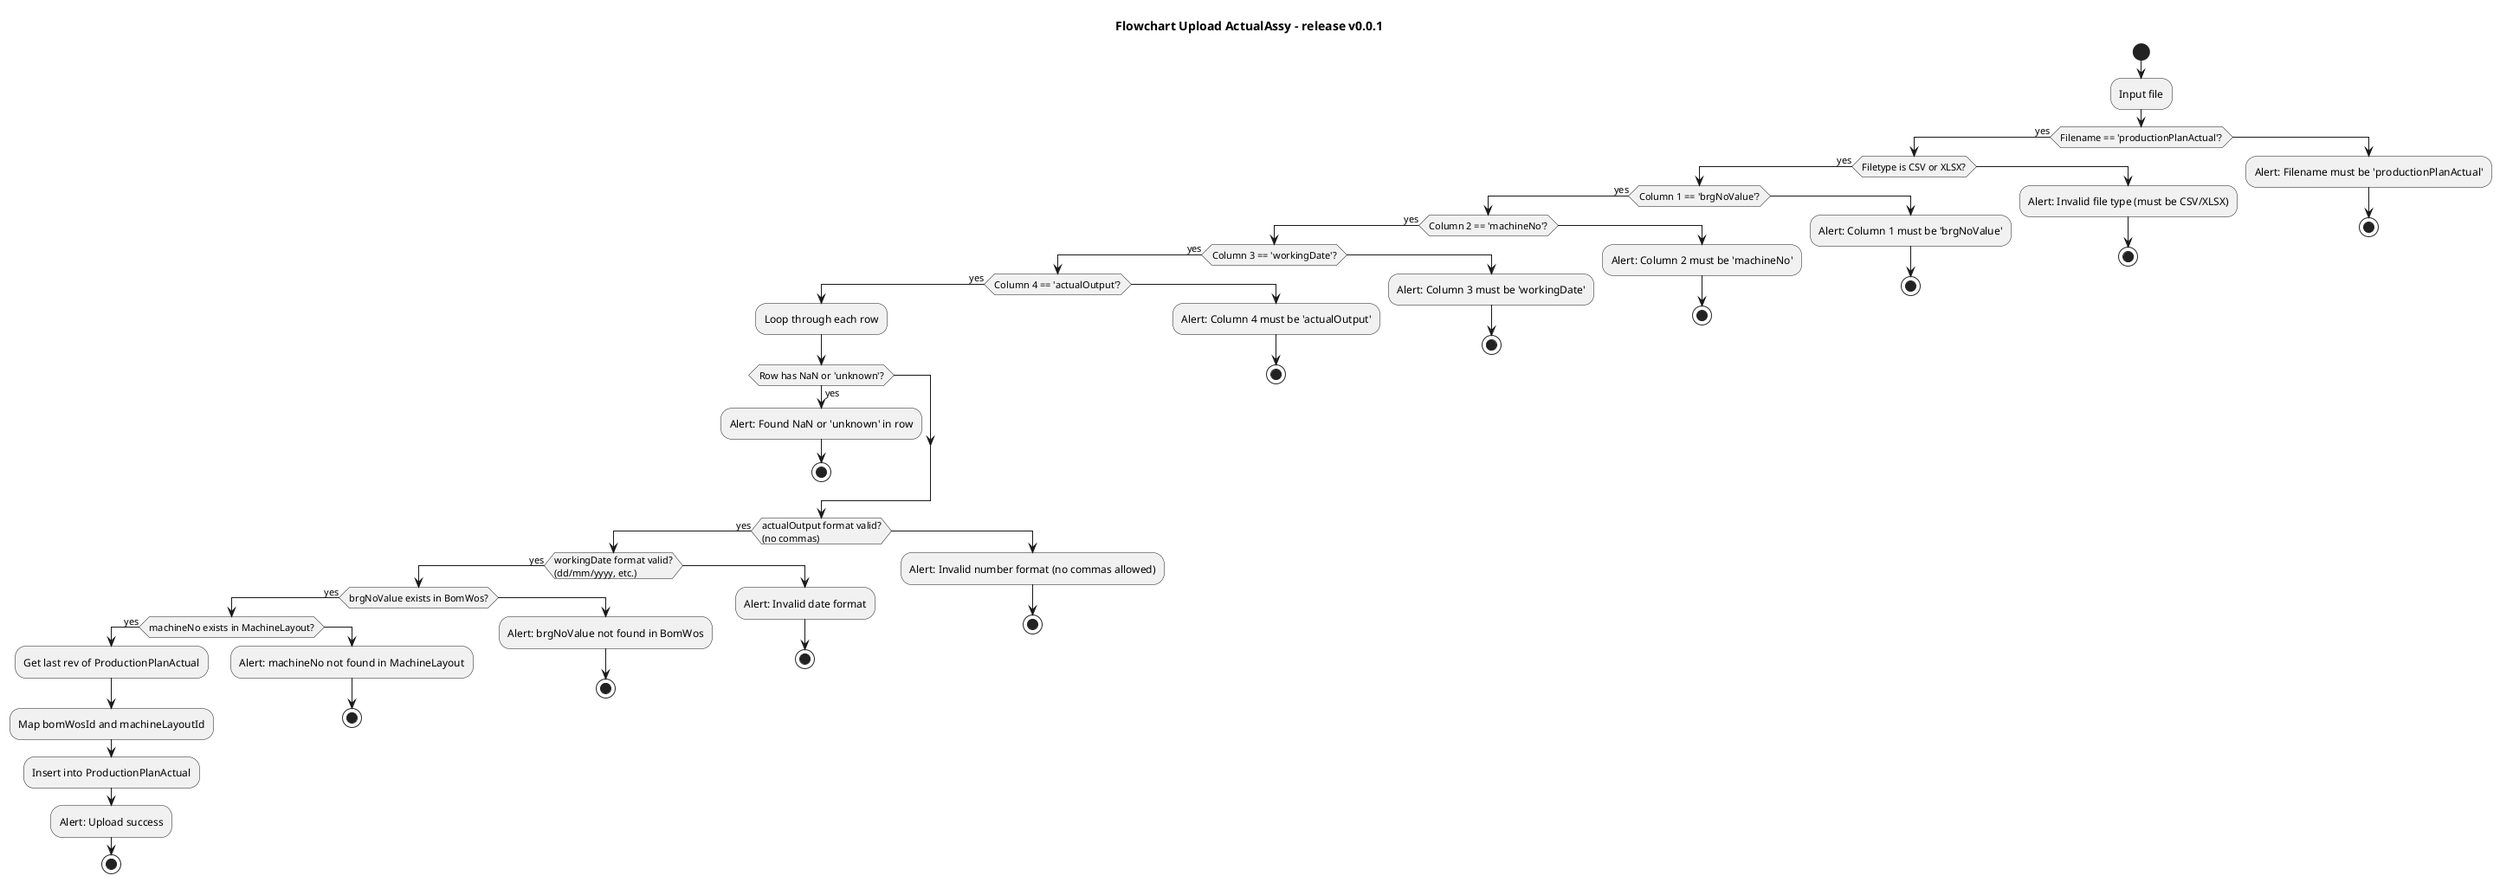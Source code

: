@startuml
title Flowchart Upload ActualAssy - release v0.0.1
start
:Input file;

if (Filename == 'productionPlanActual'?) then (yes)
  if (Filetype is CSV or XLSX?) then (yes)
    if (Column 1 == 'brgNoValue'?) then (yes)
      if (Column 2 == 'machineNo'?) then (yes)
        if (Column 3 == 'workingDate'?) then (yes)
          if (Column 4 == 'actualOutput'?) then (yes)

            :Loop through each row;

            if (Row has NaN or 'unknown'?) then (yes)
              :Alert: Found NaN or 'unknown' in row;
              stop
            endif

            if (actualOutput format valid?\n(no commas)) then (yes)
              if (workingDate format valid?\n(dd/mm/yyyy, etc.)) then (yes)
                if (brgNoValue exists in BomWos?) then (yes)
                  if (machineNo exists in MachineLayout?) then (yes)

                    :Get last rev of ProductionPlanActual;
                    :Map bomWosId and machineLayoutId;
                    :Insert into ProductionPlanActual;
                    :Alert: Upload success;
                    stop

                  else
                    :Alert: machineNo not found in MachineLayout;
                    stop
                  endif
                else
                  :Alert: brgNoValue not found in BomWos;
                  stop
                endif
              else
                :Alert: Invalid date format;
                stop
              endif
            else
              :Alert: Invalid number format (no commas allowed);
              stop
            endif

          else
            :Alert: Column 4 must be 'actualOutput';
            stop
          endif
        else
          :Alert: Column 3 must be 'workingDate';
          stop
        endif
      else
        :Alert: Column 2 must be 'machineNo';
        stop
      endif
    else
      :Alert: Column 1 must be 'brgNoValue';
      stop
    endif

  else
    :Alert: Invalid file type (must be CSV/XLSX);
    stop
  endif
else
  :Alert: Filename must be 'productionPlanActual';
  stop
endif
@enduml
